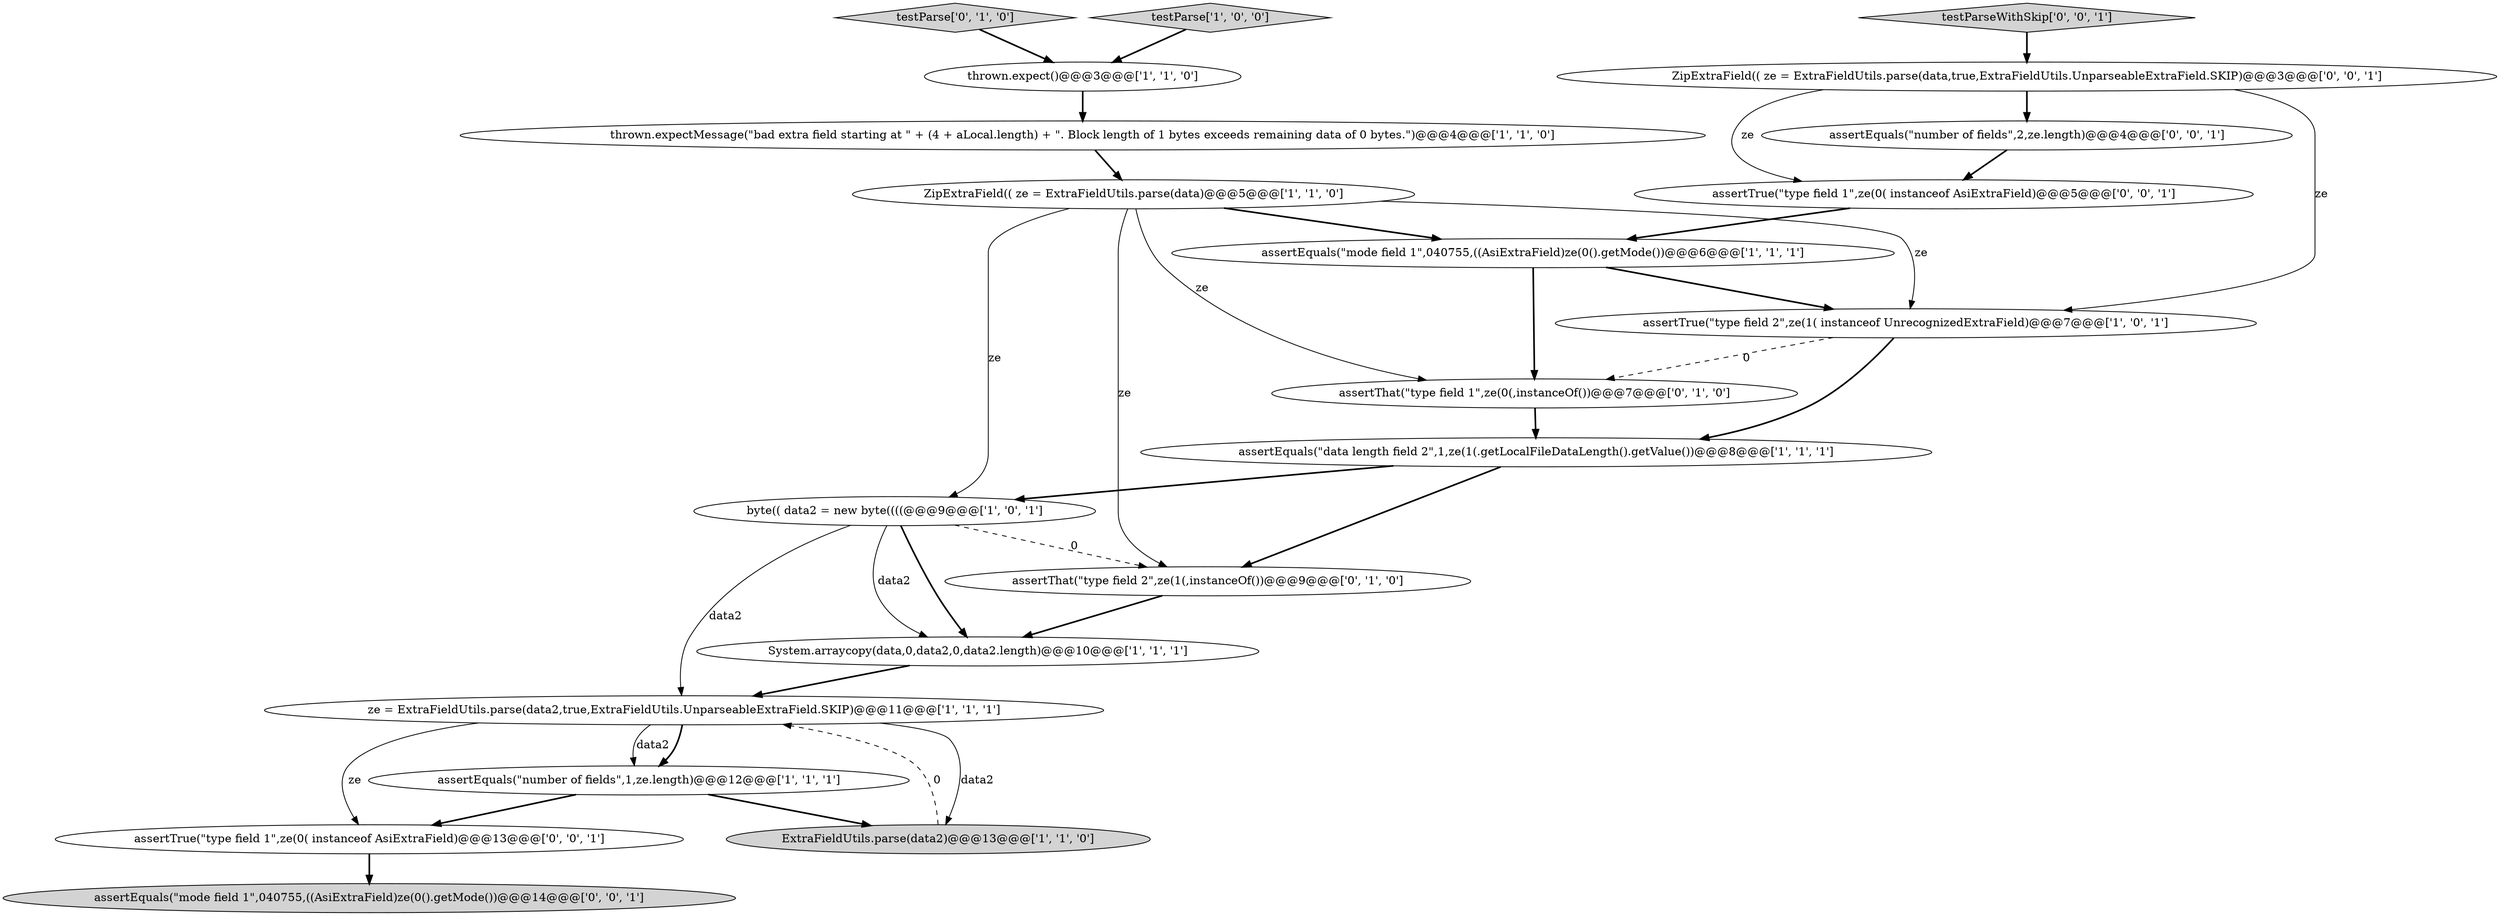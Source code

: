 digraph {
15 [style = filled, label = "ZipExtraField(( ze = ExtraFieldUtils.parse(data,true,ExtraFieldUtils.UnparseableExtraField.SKIP)@@@3@@@['0', '0', '1']", fillcolor = white, shape = ellipse image = "AAA0AAABBB3BBB"];
2 [style = filled, label = "assertEquals(\"mode field 1\",040755,((AsiExtraField)ze(0().getMode())@@@6@@@['1', '1', '1']", fillcolor = white, shape = ellipse image = "AAA0AAABBB1BBB"];
0 [style = filled, label = "ze = ExtraFieldUtils.parse(data2,true,ExtraFieldUtils.UnparseableExtraField.SKIP)@@@11@@@['1', '1', '1']", fillcolor = white, shape = ellipse image = "AAA0AAABBB1BBB"];
14 [style = filled, label = "testParse['0', '1', '0']", fillcolor = lightgray, shape = diamond image = "AAA0AAABBB2BBB"];
1 [style = filled, label = "thrown.expectMessage(\"bad extra field starting at \" + (4 + aLocal.length) + \". Block length of 1 bytes exceeds remaining data of 0 bytes.\")@@@4@@@['1', '1', '0']", fillcolor = white, shape = ellipse image = "AAA0AAABBB1BBB"];
20 [style = filled, label = "assertTrue(\"type field 1\",ze(0( instanceof AsiExtraField)@@@13@@@['0', '0', '1']", fillcolor = white, shape = ellipse image = "AAA0AAABBB3BBB"];
12 [style = filled, label = "assertThat(\"type field 1\",ze(0(,instanceOf())@@@7@@@['0', '1', '0']", fillcolor = white, shape = ellipse image = "AAA1AAABBB2BBB"];
16 [style = filled, label = "testParseWithSkip['0', '0', '1']", fillcolor = lightgray, shape = diamond image = "AAA0AAABBB3BBB"];
17 [style = filled, label = "assertEquals(\"number of fields\",2,ze.length)@@@4@@@['0', '0', '1']", fillcolor = white, shape = ellipse image = "AAA0AAABBB3BBB"];
9 [style = filled, label = "ZipExtraField(( ze = ExtraFieldUtils.parse(data)@@@5@@@['1', '1', '0']", fillcolor = white, shape = ellipse image = "AAA0AAABBB1BBB"];
11 [style = filled, label = "ExtraFieldUtils.parse(data2)@@@13@@@['1', '1', '0']", fillcolor = lightgray, shape = ellipse image = "AAA0AAABBB1BBB"];
8 [style = filled, label = "byte(( data2 = new byte((((@@@9@@@['1', '0', '1']", fillcolor = white, shape = ellipse image = "AAA0AAABBB1BBB"];
13 [style = filled, label = "assertThat(\"type field 2\",ze(1(,instanceOf())@@@9@@@['0', '1', '0']", fillcolor = white, shape = ellipse image = "AAA1AAABBB2BBB"];
3 [style = filled, label = "testParse['1', '0', '0']", fillcolor = lightgray, shape = diamond image = "AAA0AAABBB1BBB"];
18 [style = filled, label = "assertEquals(\"mode field 1\",040755,((AsiExtraField)ze(0().getMode())@@@14@@@['0', '0', '1']", fillcolor = lightgray, shape = ellipse image = "AAA0AAABBB3BBB"];
4 [style = filled, label = "assertEquals(\"number of fields\",1,ze.length)@@@12@@@['1', '1', '1']", fillcolor = white, shape = ellipse image = "AAA0AAABBB1BBB"];
10 [style = filled, label = "assertEquals(\"data length field 2\",1,ze(1(.getLocalFileDataLength().getValue())@@@8@@@['1', '1', '1']", fillcolor = white, shape = ellipse image = "AAA0AAABBB1BBB"];
6 [style = filled, label = "System.arraycopy(data,0,data2,0,data2.length)@@@10@@@['1', '1', '1']", fillcolor = white, shape = ellipse image = "AAA0AAABBB1BBB"];
5 [style = filled, label = "assertTrue(\"type field 2\",ze(1( instanceof UnrecognizedExtraField)@@@7@@@['1', '0', '1']", fillcolor = white, shape = ellipse image = "AAA0AAABBB1BBB"];
7 [style = filled, label = "thrown.expect()@@@3@@@['1', '1', '0']", fillcolor = white, shape = ellipse image = "AAA0AAABBB1BBB"];
19 [style = filled, label = "assertTrue(\"type field 1\",ze(0( instanceof AsiExtraField)@@@5@@@['0', '0', '1']", fillcolor = white, shape = ellipse image = "AAA0AAABBB3BBB"];
15->5 [style = solid, label="ze"];
14->7 [style = bold, label=""];
0->4 [style = bold, label=""];
1->9 [style = bold, label=""];
8->0 [style = solid, label="data2"];
9->8 [style = solid, label="ze"];
8->6 [style = solid, label="data2"];
2->5 [style = bold, label=""];
20->18 [style = bold, label=""];
17->19 [style = bold, label=""];
4->11 [style = bold, label=""];
6->0 [style = bold, label=""];
0->20 [style = solid, label="ze"];
13->6 [style = bold, label=""];
9->2 [style = bold, label=""];
10->8 [style = bold, label=""];
16->15 [style = bold, label=""];
8->13 [style = dashed, label="0"];
8->6 [style = bold, label=""];
5->10 [style = bold, label=""];
3->7 [style = bold, label=""];
4->20 [style = bold, label=""];
0->11 [style = solid, label="data2"];
12->10 [style = bold, label=""];
0->4 [style = solid, label="data2"];
11->0 [style = dashed, label="0"];
10->13 [style = bold, label=""];
9->13 [style = solid, label="ze"];
5->12 [style = dashed, label="0"];
19->2 [style = bold, label=""];
7->1 [style = bold, label=""];
9->5 [style = solid, label="ze"];
15->19 [style = solid, label="ze"];
9->12 [style = solid, label="ze"];
2->12 [style = bold, label=""];
15->17 [style = bold, label=""];
}
